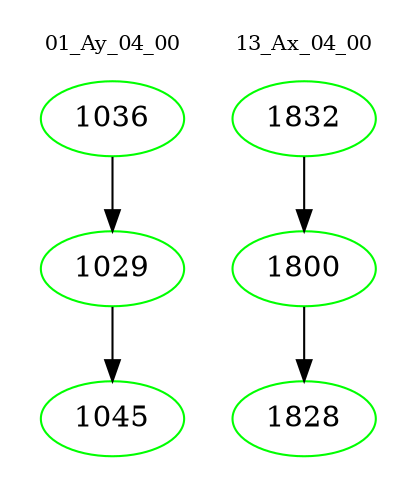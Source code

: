digraph{
subgraph cluster_0 {
color = white
label = "01_Ay_04_00";
fontsize=10;
T0_1036 [label="1036", color="green"]
T0_1036 -> T0_1029 [color="black"]
T0_1029 [label="1029", color="green"]
T0_1029 -> T0_1045 [color="black"]
T0_1045 [label="1045", color="green"]
}
subgraph cluster_1 {
color = white
label = "13_Ax_04_00";
fontsize=10;
T1_1832 [label="1832", color="green"]
T1_1832 -> T1_1800 [color="black"]
T1_1800 [label="1800", color="green"]
T1_1800 -> T1_1828 [color="black"]
T1_1828 [label="1828", color="green"]
}
}
